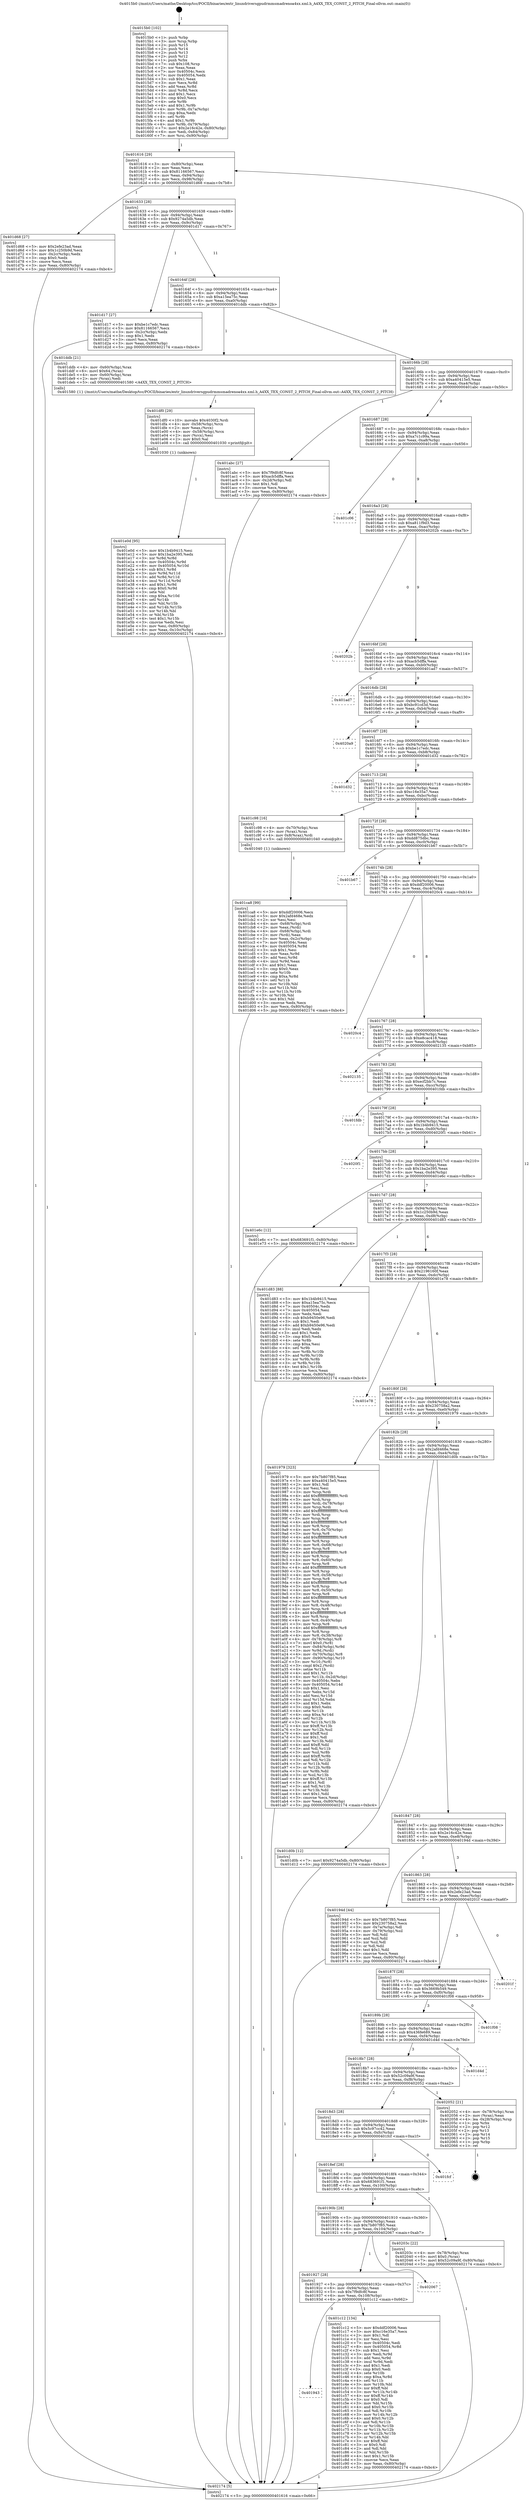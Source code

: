 digraph "0x4015b0" {
  label = "0x4015b0 (/mnt/c/Users/mathe/Desktop/tcc/POCII/binaries/extr_linuxdriversgpudrmmsmadrenoa4xx.xml.h_A4XX_TEX_CONST_2_PITCH_Final-ollvm.out::main(0))"
  labelloc = "t"
  node[shape=record]

  Entry [label="",width=0.3,height=0.3,shape=circle,fillcolor=black,style=filled]
  "0x401616" [label="{
     0x401616 [29]\l
     | [instrs]\l
     &nbsp;&nbsp;0x401616 \<+3\>: mov -0x80(%rbp),%eax\l
     &nbsp;&nbsp;0x401619 \<+2\>: mov %eax,%ecx\l
     &nbsp;&nbsp;0x40161b \<+6\>: sub $0x81166567,%ecx\l
     &nbsp;&nbsp;0x401621 \<+6\>: mov %eax,-0x94(%rbp)\l
     &nbsp;&nbsp;0x401627 \<+6\>: mov %ecx,-0x98(%rbp)\l
     &nbsp;&nbsp;0x40162d \<+6\>: je 0000000000401d68 \<main+0x7b8\>\l
  }"]
  "0x401d68" [label="{
     0x401d68 [27]\l
     | [instrs]\l
     &nbsp;&nbsp;0x401d68 \<+5\>: mov $0x2efe23ad,%eax\l
     &nbsp;&nbsp;0x401d6d \<+5\>: mov $0x1c250b9d,%ecx\l
     &nbsp;&nbsp;0x401d72 \<+3\>: mov -0x2c(%rbp),%edx\l
     &nbsp;&nbsp;0x401d75 \<+3\>: cmp $0x0,%edx\l
     &nbsp;&nbsp;0x401d78 \<+3\>: cmove %ecx,%eax\l
     &nbsp;&nbsp;0x401d7b \<+3\>: mov %eax,-0x80(%rbp)\l
     &nbsp;&nbsp;0x401d7e \<+5\>: jmp 0000000000402174 \<main+0xbc4\>\l
  }"]
  "0x401633" [label="{
     0x401633 [28]\l
     | [instrs]\l
     &nbsp;&nbsp;0x401633 \<+5\>: jmp 0000000000401638 \<main+0x88\>\l
     &nbsp;&nbsp;0x401638 \<+6\>: mov -0x94(%rbp),%eax\l
     &nbsp;&nbsp;0x40163e \<+5\>: sub $0x9274a5db,%eax\l
     &nbsp;&nbsp;0x401643 \<+6\>: mov %eax,-0x9c(%rbp)\l
     &nbsp;&nbsp;0x401649 \<+6\>: je 0000000000401d17 \<main+0x767\>\l
  }"]
  Exit [label="",width=0.3,height=0.3,shape=circle,fillcolor=black,style=filled,peripheries=2]
  "0x401d17" [label="{
     0x401d17 [27]\l
     | [instrs]\l
     &nbsp;&nbsp;0x401d17 \<+5\>: mov $0xbe1c7edc,%eax\l
     &nbsp;&nbsp;0x401d1c \<+5\>: mov $0x81166567,%ecx\l
     &nbsp;&nbsp;0x401d21 \<+3\>: mov -0x2c(%rbp),%edx\l
     &nbsp;&nbsp;0x401d24 \<+3\>: cmp $0x1,%edx\l
     &nbsp;&nbsp;0x401d27 \<+3\>: cmovl %ecx,%eax\l
     &nbsp;&nbsp;0x401d2a \<+3\>: mov %eax,-0x80(%rbp)\l
     &nbsp;&nbsp;0x401d2d \<+5\>: jmp 0000000000402174 \<main+0xbc4\>\l
  }"]
  "0x40164f" [label="{
     0x40164f [28]\l
     | [instrs]\l
     &nbsp;&nbsp;0x40164f \<+5\>: jmp 0000000000401654 \<main+0xa4\>\l
     &nbsp;&nbsp;0x401654 \<+6\>: mov -0x94(%rbp),%eax\l
     &nbsp;&nbsp;0x40165a \<+5\>: sub $0xa15ea75c,%eax\l
     &nbsp;&nbsp;0x40165f \<+6\>: mov %eax,-0xa0(%rbp)\l
     &nbsp;&nbsp;0x401665 \<+6\>: je 0000000000401ddb \<main+0x82b\>\l
  }"]
  "0x401e0d" [label="{
     0x401e0d [95]\l
     | [instrs]\l
     &nbsp;&nbsp;0x401e0d \<+5\>: mov $0x1b4b9415,%esi\l
     &nbsp;&nbsp;0x401e12 \<+5\>: mov $0x1ba2e395,%edx\l
     &nbsp;&nbsp;0x401e17 \<+3\>: xor %r8d,%r8d\l
     &nbsp;&nbsp;0x401e1a \<+8\>: mov 0x40504c,%r9d\l
     &nbsp;&nbsp;0x401e22 \<+8\>: mov 0x405054,%r10d\l
     &nbsp;&nbsp;0x401e2a \<+4\>: sub $0x1,%r8d\l
     &nbsp;&nbsp;0x401e2e \<+3\>: mov %r9d,%r11d\l
     &nbsp;&nbsp;0x401e31 \<+3\>: add %r8d,%r11d\l
     &nbsp;&nbsp;0x401e34 \<+4\>: imul %r11d,%r9d\l
     &nbsp;&nbsp;0x401e38 \<+4\>: and $0x1,%r9d\l
     &nbsp;&nbsp;0x401e3c \<+4\>: cmp $0x0,%r9d\l
     &nbsp;&nbsp;0x401e40 \<+3\>: sete %bl\l
     &nbsp;&nbsp;0x401e43 \<+4\>: cmp $0xa,%r10d\l
     &nbsp;&nbsp;0x401e47 \<+4\>: setl %r14b\l
     &nbsp;&nbsp;0x401e4b \<+3\>: mov %bl,%r15b\l
     &nbsp;&nbsp;0x401e4e \<+3\>: and %r14b,%r15b\l
     &nbsp;&nbsp;0x401e51 \<+3\>: xor %r14b,%bl\l
     &nbsp;&nbsp;0x401e54 \<+3\>: or %bl,%r15b\l
     &nbsp;&nbsp;0x401e57 \<+4\>: test $0x1,%r15b\l
     &nbsp;&nbsp;0x401e5b \<+3\>: cmovne %edx,%esi\l
     &nbsp;&nbsp;0x401e5e \<+3\>: mov %esi,-0x80(%rbp)\l
     &nbsp;&nbsp;0x401e61 \<+6\>: mov %eax,-0x10c(%rbp)\l
     &nbsp;&nbsp;0x401e67 \<+5\>: jmp 0000000000402174 \<main+0xbc4\>\l
  }"]
  "0x401ddb" [label="{
     0x401ddb [21]\l
     | [instrs]\l
     &nbsp;&nbsp;0x401ddb \<+4\>: mov -0x60(%rbp),%rax\l
     &nbsp;&nbsp;0x401ddf \<+6\>: movl $0x64,(%rax)\l
     &nbsp;&nbsp;0x401de5 \<+4\>: mov -0x60(%rbp),%rax\l
     &nbsp;&nbsp;0x401de9 \<+2\>: mov (%rax),%edi\l
     &nbsp;&nbsp;0x401deb \<+5\>: call 0000000000401580 \<A4XX_TEX_CONST_2_PITCH\>\l
     | [calls]\l
     &nbsp;&nbsp;0x401580 \{1\} (/mnt/c/Users/mathe/Desktop/tcc/POCII/binaries/extr_linuxdriversgpudrmmsmadrenoa4xx.xml.h_A4XX_TEX_CONST_2_PITCH_Final-ollvm.out::A4XX_TEX_CONST_2_PITCH)\l
  }"]
  "0x40166b" [label="{
     0x40166b [28]\l
     | [instrs]\l
     &nbsp;&nbsp;0x40166b \<+5\>: jmp 0000000000401670 \<main+0xc0\>\l
     &nbsp;&nbsp;0x401670 \<+6\>: mov -0x94(%rbp),%eax\l
     &nbsp;&nbsp;0x401676 \<+5\>: sub $0xa40415e5,%eax\l
     &nbsp;&nbsp;0x40167b \<+6\>: mov %eax,-0xa4(%rbp)\l
     &nbsp;&nbsp;0x401681 \<+6\>: je 0000000000401abc \<main+0x50c\>\l
  }"]
  "0x401df0" [label="{
     0x401df0 [29]\l
     | [instrs]\l
     &nbsp;&nbsp;0x401df0 \<+10\>: movabs $0x4030f2,%rdi\l
     &nbsp;&nbsp;0x401dfa \<+4\>: mov -0x58(%rbp),%rcx\l
     &nbsp;&nbsp;0x401dfe \<+2\>: mov %eax,(%rcx)\l
     &nbsp;&nbsp;0x401e00 \<+4\>: mov -0x58(%rbp),%rcx\l
     &nbsp;&nbsp;0x401e04 \<+2\>: mov (%rcx),%esi\l
     &nbsp;&nbsp;0x401e06 \<+2\>: mov $0x0,%al\l
     &nbsp;&nbsp;0x401e08 \<+5\>: call 0000000000401030 \<printf@plt\>\l
     | [calls]\l
     &nbsp;&nbsp;0x401030 \{1\} (unknown)\l
  }"]
  "0x401abc" [label="{
     0x401abc [27]\l
     | [instrs]\l
     &nbsp;&nbsp;0x401abc \<+5\>: mov $0x7f9dfc8f,%eax\l
     &nbsp;&nbsp;0x401ac1 \<+5\>: mov $0xacb5dffa,%ecx\l
     &nbsp;&nbsp;0x401ac6 \<+3\>: mov -0x2d(%rbp),%dl\l
     &nbsp;&nbsp;0x401ac9 \<+3\>: test $0x1,%dl\l
     &nbsp;&nbsp;0x401acc \<+3\>: cmovne %ecx,%eax\l
     &nbsp;&nbsp;0x401acf \<+3\>: mov %eax,-0x80(%rbp)\l
     &nbsp;&nbsp;0x401ad2 \<+5\>: jmp 0000000000402174 \<main+0xbc4\>\l
  }"]
  "0x401687" [label="{
     0x401687 [28]\l
     | [instrs]\l
     &nbsp;&nbsp;0x401687 \<+5\>: jmp 000000000040168c \<main+0xdc\>\l
     &nbsp;&nbsp;0x40168c \<+6\>: mov -0x94(%rbp),%eax\l
     &nbsp;&nbsp;0x401692 \<+5\>: sub $0xa7c1c99a,%eax\l
     &nbsp;&nbsp;0x401697 \<+6\>: mov %eax,-0xa8(%rbp)\l
     &nbsp;&nbsp;0x40169d \<+6\>: je 0000000000401c06 \<main+0x656\>\l
  }"]
  "0x401ca8" [label="{
     0x401ca8 [99]\l
     | [instrs]\l
     &nbsp;&nbsp;0x401ca8 \<+5\>: mov $0xddf20006,%ecx\l
     &nbsp;&nbsp;0x401cad \<+5\>: mov $0x2afd468e,%edx\l
     &nbsp;&nbsp;0x401cb2 \<+2\>: xor %esi,%esi\l
     &nbsp;&nbsp;0x401cb4 \<+4\>: mov -0x68(%rbp),%rdi\l
     &nbsp;&nbsp;0x401cb8 \<+2\>: mov %eax,(%rdi)\l
     &nbsp;&nbsp;0x401cba \<+4\>: mov -0x68(%rbp),%rdi\l
     &nbsp;&nbsp;0x401cbe \<+2\>: mov (%rdi),%eax\l
     &nbsp;&nbsp;0x401cc0 \<+3\>: mov %eax,-0x2c(%rbp)\l
     &nbsp;&nbsp;0x401cc3 \<+7\>: mov 0x40504c,%eax\l
     &nbsp;&nbsp;0x401cca \<+8\>: mov 0x405054,%r8d\l
     &nbsp;&nbsp;0x401cd2 \<+3\>: sub $0x1,%esi\l
     &nbsp;&nbsp;0x401cd5 \<+3\>: mov %eax,%r9d\l
     &nbsp;&nbsp;0x401cd8 \<+3\>: add %esi,%r9d\l
     &nbsp;&nbsp;0x401cdb \<+4\>: imul %r9d,%eax\l
     &nbsp;&nbsp;0x401cdf \<+3\>: and $0x1,%eax\l
     &nbsp;&nbsp;0x401ce2 \<+3\>: cmp $0x0,%eax\l
     &nbsp;&nbsp;0x401ce5 \<+4\>: sete %r10b\l
     &nbsp;&nbsp;0x401ce9 \<+4\>: cmp $0xa,%r8d\l
     &nbsp;&nbsp;0x401ced \<+4\>: setl %r11b\l
     &nbsp;&nbsp;0x401cf1 \<+3\>: mov %r10b,%bl\l
     &nbsp;&nbsp;0x401cf4 \<+3\>: and %r11b,%bl\l
     &nbsp;&nbsp;0x401cf7 \<+3\>: xor %r11b,%r10b\l
     &nbsp;&nbsp;0x401cfa \<+3\>: or %r10b,%bl\l
     &nbsp;&nbsp;0x401cfd \<+3\>: test $0x1,%bl\l
     &nbsp;&nbsp;0x401d00 \<+3\>: cmovne %edx,%ecx\l
     &nbsp;&nbsp;0x401d03 \<+3\>: mov %ecx,-0x80(%rbp)\l
     &nbsp;&nbsp;0x401d06 \<+5\>: jmp 0000000000402174 \<main+0xbc4\>\l
  }"]
  "0x401c06" [label="{
     0x401c06\l
  }", style=dashed]
  "0x4016a3" [label="{
     0x4016a3 [28]\l
     | [instrs]\l
     &nbsp;&nbsp;0x4016a3 \<+5\>: jmp 00000000004016a8 \<main+0xf8\>\l
     &nbsp;&nbsp;0x4016a8 \<+6\>: mov -0x94(%rbp),%eax\l
     &nbsp;&nbsp;0x4016ae \<+5\>: sub $0xa811f9d3,%eax\l
     &nbsp;&nbsp;0x4016b3 \<+6\>: mov %eax,-0xac(%rbp)\l
     &nbsp;&nbsp;0x4016b9 \<+6\>: je 000000000040202b \<main+0xa7b\>\l
  }"]
  "0x401943" [label="{
     0x401943\l
  }", style=dashed]
  "0x40202b" [label="{
     0x40202b\l
  }", style=dashed]
  "0x4016bf" [label="{
     0x4016bf [28]\l
     | [instrs]\l
     &nbsp;&nbsp;0x4016bf \<+5\>: jmp 00000000004016c4 \<main+0x114\>\l
     &nbsp;&nbsp;0x4016c4 \<+6\>: mov -0x94(%rbp),%eax\l
     &nbsp;&nbsp;0x4016ca \<+5\>: sub $0xacb5dffa,%eax\l
     &nbsp;&nbsp;0x4016cf \<+6\>: mov %eax,-0xb0(%rbp)\l
     &nbsp;&nbsp;0x4016d5 \<+6\>: je 0000000000401ad7 \<main+0x527\>\l
  }"]
  "0x401c12" [label="{
     0x401c12 [134]\l
     | [instrs]\l
     &nbsp;&nbsp;0x401c12 \<+5\>: mov $0xddf20006,%eax\l
     &nbsp;&nbsp;0x401c17 \<+5\>: mov $0xc16e35a7,%ecx\l
     &nbsp;&nbsp;0x401c1c \<+2\>: mov $0x1,%dl\l
     &nbsp;&nbsp;0x401c1e \<+2\>: xor %esi,%esi\l
     &nbsp;&nbsp;0x401c20 \<+7\>: mov 0x40504c,%edi\l
     &nbsp;&nbsp;0x401c27 \<+8\>: mov 0x405054,%r8d\l
     &nbsp;&nbsp;0x401c2f \<+3\>: sub $0x1,%esi\l
     &nbsp;&nbsp;0x401c32 \<+3\>: mov %edi,%r9d\l
     &nbsp;&nbsp;0x401c35 \<+3\>: add %esi,%r9d\l
     &nbsp;&nbsp;0x401c38 \<+4\>: imul %r9d,%edi\l
     &nbsp;&nbsp;0x401c3c \<+3\>: and $0x1,%edi\l
     &nbsp;&nbsp;0x401c3f \<+3\>: cmp $0x0,%edi\l
     &nbsp;&nbsp;0x401c42 \<+4\>: sete %r10b\l
     &nbsp;&nbsp;0x401c46 \<+4\>: cmp $0xa,%r8d\l
     &nbsp;&nbsp;0x401c4a \<+4\>: setl %r11b\l
     &nbsp;&nbsp;0x401c4e \<+3\>: mov %r10b,%bl\l
     &nbsp;&nbsp;0x401c51 \<+3\>: xor $0xff,%bl\l
     &nbsp;&nbsp;0x401c54 \<+3\>: mov %r11b,%r14b\l
     &nbsp;&nbsp;0x401c57 \<+4\>: xor $0xff,%r14b\l
     &nbsp;&nbsp;0x401c5b \<+3\>: xor $0x0,%dl\l
     &nbsp;&nbsp;0x401c5e \<+3\>: mov %bl,%r15b\l
     &nbsp;&nbsp;0x401c61 \<+4\>: and $0x0,%r15b\l
     &nbsp;&nbsp;0x401c65 \<+3\>: and %dl,%r10b\l
     &nbsp;&nbsp;0x401c68 \<+3\>: mov %r14b,%r12b\l
     &nbsp;&nbsp;0x401c6b \<+4\>: and $0x0,%r12b\l
     &nbsp;&nbsp;0x401c6f \<+3\>: and %dl,%r11b\l
     &nbsp;&nbsp;0x401c72 \<+3\>: or %r10b,%r15b\l
     &nbsp;&nbsp;0x401c75 \<+3\>: or %r11b,%r12b\l
     &nbsp;&nbsp;0x401c78 \<+3\>: xor %r12b,%r15b\l
     &nbsp;&nbsp;0x401c7b \<+3\>: or %r14b,%bl\l
     &nbsp;&nbsp;0x401c7e \<+3\>: xor $0xff,%bl\l
     &nbsp;&nbsp;0x401c81 \<+3\>: or $0x0,%dl\l
     &nbsp;&nbsp;0x401c84 \<+2\>: and %dl,%bl\l
     &nbsp;&nbsp;0x401c86 \<+3\>: or %bl,%r15b\l
     &nbsp;&nbsp;0x401c89 \<+4\>: test $0x1,%r15b\l
     &nbsp;&nbsp;0x401c8d \<+3\>: cmovne %ecx,%eax\l
     &nbsp;&nbsp;0x401c90 \<+3\>: mov %eax,-0x80(%rbp)\l
     &nbsp;&nbsp;0x401c93 \<+5\>: jmp 0000000000402174 \<main+0xbc4\>\l
  }"]
  "0x401ad7" [label="{
     0x401ad7\l
  }", style=dashed]
  "0x4016db" [label="{
     0x4016db [28]\l
     | [instrs]\l
     &nbsp;&nbsp;0x4016db \<+5\>: jmp 00000000004016e0 \<main+0x130\>\l
     &nbsp;&nbsp;0x4016e0 \<+6\>: mov -0x94(%rbp),%eax\l
     &nbsp;&nbsp;0x4016e6 \<+5\>: sub $0xbc91cd3d,%eax\l
     &nbsp;&nbsp;0x4016eb \<+6\>: mov %eax,-0xb4(%rbp)\l
     &nbsp;&nbsp;0x4016f1 \<+6\>: je 00000000004020a9 \<main+0xaf9\>\l
  }"]
  "0x401927" [label="{
     0x401927 [28]\l
     | [instrs]\l
     &nbsp;&nbsp;0x401927 \<+5\>: jmp 000000000040192c \<main+0x37c\>\l
     &nbsp;&nbsp;0x40192c \<+6\>: mov -0x94(%rbp),%eax\l
     &nbsp;&nbsp;0x401932 \<+5\>: sub $0x7f9dfc8f,%eax\l
     &nbsp;&nbsp;0x401937 \<+6\>: mov %eax,-0x108(%rbp)\l
     &nbsp;&nbsp;0x40193d \<+6\>: je 0000000000401c12 \<main+0x662\>\l
  }"]
  "0x4020a9" [label="{
     0x4020a9\l
  }", style=dashed]
  "0x4016f7" [label="{
     0x4016f7 [28]\l
     | [instrs]\l
     &nbsp;&nbsp;0x4016f7 \<+5\>: jmp 00000000004016fc \<main+0x14c\>\l
     &nbsp;&nbsp;0x4016fc \<+6\>: mov -0x94(%rbp),%eax\l
     &nbsp;&nbsp;0x401702 \<+5\>: sub $0xbe1c7edc,%eax\l
     &nbsp;&nbsp;0x401707 \<+6\>: mov %eax,-0xb8(%rbp)\l
     &nbsp;&nbsp;0x40170d \<+6\>: je 0000000000401d32 \<main+0x782\>\l
  }"]
  "0x402067" [label="{
     0x402067\l
  }", style=dashed]
  "0x401d32" [label="{
     0x401d32\l
  }", style=dashed]
  "0x401713" [label="{
     0x401713 [28]\l
     | [instrs]\l
     &nbsp;&nbsp;0x401713 \<+5\>: jmp 0000000000401718 \<main+0x168\>\l
     &nbsp;&nbsp;0x401718 \<+6\>: mov -0x94(%rbp),%eax\l
     &nbsp;&nbsp;0x40171e \<+5\>: sub $0xc16e35a7,%eax\l
     &nbsp;&nbsp;0x401723 \<+6\>: mov %eax,-0xbc(%rbp)\l
     &nbsp;&nbsp;0x401729 \<+6\>: je 0000000000401c98 \<main+0x6e8\>\l
  }"]
  "0x40190b" [label="{
     0x40190b [28]\l
     | [instrs]\l
     &nbsp;&nbsp;0x40190b \<+5\>: jmp 0000000000401910 \<main+0x360\>\l
     &nbsp;&nbsp;0x401910 \<+6\>: mov -0x94(%rbp),%eax\l
     &nbsp;&nbsp;0x401916 \<+5\>: sub $0x7b807f85,%eax\l
     &nbsp;&nbsp;0x40191b \<+6\>: mov %eax,-0x104(%rbp)\l
     &nbsp;&nbsp;0x401921 \<+6\>: je 0000000000402067 \<main+0xab7\>\l
  }"]
  "0x401c98" [label="{
     0x401c98 [16]\l
     | [instrs]\l
     &nbsp;&nbsp;0x401c98 \<+4\>: mov -0x70(%rbp),%rax\l
     &nbsp;&nbsp;0x401c9c \<+3\>: mov (%rax),%rax\l
     &nbsp;&nbsp;0x401c9f \<+4\>: mov 0x8(%rax),%rdi\l
     &nbsp;&nbsp;0x401ca3 \<+5\>: call 0000000000401040 \<atoi@plt\>\l
     | [calls]\l
     &nbsp;&nbsp;0x401040 \{1\} (unknown)\l
  }"]
  "0x40172f" [label="{
     0x40172f [28]\l
     | [instrs]\l
     &nbsp;&nbsp;0x40172f \<+5\>: jmp 0000000000401734 \<main+0x184\>\l
     &nbsp;&nbsp;0x401734 \<+6\>: mov -0x94(%rbp),%eax\l
     &nbsp;&nbsp;0x40173a \<+5\>: sub $0xdd875dbc,%eax\l
     &nbsp;&nbsp;0x40173f \<+6\>: mov %eax,-0xc0(%rbp)\l
     &nbsp;&nbsp;0x401745 \<+6\>: je 0000000000401b67 \<main+0x5b7\>\l
  }"]
  "0x40203c" [label="{
     0x40203c [22]\l
     | [instrs]\l
     &nbsp;&nbsp;0x40203c \<+4\>: mov -0x78(%rbp),%rax\l
     &nbsp;&nbsp;0x402040 \<+6\>: movl $0x0,(%rax)\l
     &nbsp;&nbsp;0x402046 \<+7\>: movl $0x52c09a9f,-0x80(%rbp)\l
     &nbsp;&nbsp;0x40204d \<+5\>: jmp 0000000000402174 \<main+0xbc4\>\l
  }"]
  "0x401b67" [label="{
     0x401b67\l
  }", style=dashed]
  "0x40174b" [label="{
     0x40174b [28]\l
     | [instrs]\l
     &nbsp;&nbsp;0x40174b \<+5\>: jmp 0000000000401750 \<main+0x1a0\>\l
     &nbsp;&nbsp;0x401750 \<+6\>: mov -0x94(%rbp),%eax\l
     &nbsp;&nbsp;0x401756 \<+5\>: sub $0xddf20006,%eax\l
     &nbsp;&nbsp;0x40175b \<+6\>: mov %eax,-0xc4(%rbp)\l
     &nbsp;&nbsp;0x401761 \<+6\>: je 00000000004020c4 \<main+0xb14\>\l
  }"]
  "0x4018ef" [label="{
     0x4018ef [28]\l
     | [instrs]\l
     &nbsp;&nbsp;0x4018ef \<+5\>: jmp 00000000004018f4 \<main+0x344\>\l
     &nbsp;&nbsp;0x4018f4 \<+6\>: mov -0x94(%rbp),%eax\l
     &nbsp;&nbsp;0x4018fa \<+5\>: sub $0x683691f1,%eax\l
     &nbsp;&nbsp;0x4018ff \<+6\>: mov %eax,-0x100(%rbp)\l
     &nbsp;&nbsp;0x401905 \<+6\>: je 000000000040203c \<main+0xa8c\>\l
  }"]
  "0x4020c4" [label="{
     0x4020c4\l
  }", style=dashed]
  "0x401767" [label="{
     0x401767 [28]\l
     | [instrs]\l
     &nbsp;&nbsp;0x401767 \<+5\>: jmp 000000000040176c \<main+0x1bc\>\l
     &nbsp;&nbsp;0x40176c \<+6\>: mov -0x94(%rbp),%eax\l
     &nbsp;&nbsp;0x401772 \<+5\>: sub $0xe8cac418,%eax\l
     &nbsp;&nbsp;0x401777 \<+6\>: mov %eax,-0xc8(%rbp)\l
     &nbsp;&nbsp;0x40177d \<+6\>: je 0000000000402135 \<main+0xb85\>\l
  }"]
  "0x401fcf" [label="{
     0x401fcf\l
  }", style=dashed]
  "0x402135" [label="{
     0x402135\l
  }", style=dashed]
  "0x401783" [label="{
     0x401783 [28]\l
     | [instrs]\l
     &nbsp;&nbsp;0x401783 \<+5\>: jmp 0000000000401788 \<main+0x1d8\>\l
     &nbsp;&nbsp;0x401788 \<+6\>: mov -0x94(%rbp),%eax\l
     &nbsp;&nbsp;0x40178e \<+5\>: sub $0xecf2bb7c,%eax\l
     &nbsp;&nbsp;0x401793 \<+6\>: mov %eax,-0xcc(%rbp)\l
     &nbsp;&nbsp;0x401799 \<+6\>: je 0000000000401fdb \<main+0xa2b\>\l
  }"]
  "0x4018d3" [label="{
     0x4018d3 [28]\l
     | [instrs]\l
     &nbsp;&nbsp;0x4018d3 \<+5\>: jmp 00000000004018d8 \<main+0x328\>\l
     &nbsp;&nbsp;0x4018d8 \<+6\>: mov -0x94(%rbp),%eax\l
     &nbsp;&nbsp;0x4018de \<+5\>: sub $0x5c97cc42,%eax\l
     &nbsp;&nbsp;0x4018e3 \<+6\>: mov %eax,-0xfc(%rbp)\l
     &nbsp;&nbsp;0x4018e9 \<+6\>: je 0000000000401fcf \<main+0xa1f\>\l
  }"]
  "0x401fdb" [label="{
     0x401fdb\l
  }", style=dashed]
  "0x40179f" [label="{
     0x40179f [28]\l
     | [instrs]\l
     &nbsp;&nbsp;0x40179f \<+5\>: jmp 00000000004017a4 \<main+0x1f4\>\l
     &nbsp;&nbsp;0x4017a4 \<+6\>: mov -0x94(%rbp),%eax\l
     &nbsp;&nbsp;0x4017aa \<+5\>: sub $0x1b4b9415,%eax\l
     &nbsp;&nbsp;0x4017af \<+6\>: mov %eax,-0xd0(%rbp)\l
     &nbsp;&nbsp;0x4017b5 \<+6\>: je 00000000004020f1 \<main+0xb41\>\l
  }"]
  "0x402052" [label="{
     0x402052 [21]\l
     | [instrs]\l
     &nbsp;&nbsp;0x402052 \<+4\>: mov -0x78(%rbp),%rax\l
     &nbsp;&nbsp;0x402056 \<+2\>: mov (%rax),%eax\l
     &nbsp;&nbsp;0x402058 \<+4\>: lea -0x28(%rbp),%rsp\l
     &nbsp;&nbsp;0x40205c \<+1\>: pop %rbx\l
     &nbsp;&nbsp;0x40205d \<+2\>: pop %r12\l
     &nbsp;&nbsp;0x40205f \<+2\>: pop %r13\l
     &nbsp;&nbsp;0x402061 \<+2\>: pop %r14\l
     &nbsp;&nbsp;0x402063 \<+2\>: pop %r15\l
     &nbsp;&nbsp;0x402065 \<+1\>: pop %rbp\l
     &nbsp;&nbsp;0x402066 \<+1\>: ret\l
  }"]
  "0x4020f1" [label="{
     0x4020f1\l
  }", style=dashed]
  "0x4017bb" [label="{
     0x4017bb [28]\l
     | [instrs]\l
     &nbsp;&nbsp;0x4017bb \<+5\>: jmp 00000000004017c0 \<main+0x210\>\l
     &nbsp;&nbsp;0x4017c0 \<+6\>: mov -0x94(%rbp),%eax\l
     &nbsp;&nbsp;0x4017c6 \<+5\>: sub $0x1ba2e395,%eax\l
     &nbsp;&nbsp;0x4017cb \<+6\>: mov %eax,-0xd4(%rbp)\l
     &nbsp;&nbsp;0x4017d1 \<+6\>: je 0000000000401e6c \<main+0x8bc\>\l
  }"]
  "0x4018b7" [label="{
     0x4018b7 [28]\l
     | [instrs]\l
     &nbsp;&nbsp;0x4018b7 \<+5\>: jmp 00000000004018bc \<main+0x30c\>\l
     &nbsp;&nbsp;0x4018bc \<+6\>: mov -0x94(%rbp),%eax\l
     &nbsp;&nbsp;0x4018c2 \<+5\>: sub $0x52c09a9f,%eax\l
     &nbsp;&nbsp;0x4018c7 \<+6\>: mov %eax,-0xf8(%rbp)\l
     &nbsp;&nbsp;0x4018cd \<+6\>: je 0000000000402052 \<main+0xaa2\>\l
  }"]
  "0x401e6c" [label="{
     0x401e6c [12]\l
     | [instrs]\l
     &nbsp;&nbsp;0x401e6c \<+7\>: movl $0x683691f1,-0x80(%rbp)\l
     &nbsp;&nbsp;0x401e73 \<+5\>: jmp 0000000000402174 \<main+0xbc4\>\l
  }"]
  "0x4017d7" [label="{
     0x4017d7 [28]\l
     | [instrs]\l
     &nbsp;&nbsp;0x4017d7 \<+5\>: jmp 00000000004017dc \<main+0x22c\>\l
     &nbsp;&nbsp;0x4017dc \<+6\>: mov -0x94(%rbp),%eax\l
     &nbsp;&nbsp;0x4017e2 \<+5\>: sub $0x1c250b9d,%eax\l
     &nbsp;&nbsp;0x4017e7 \<+6\>: mov %eax,-0xd8(%rbp)\l
     &nbsp;&nbsp;0x4017ed \<+6\>: je 0000000000401d83 \<main+0x7d3\>\l
  }"]
  "0x401d4d" [label="{
     0x401d4d\l
  }", style=dashed]
  "0x401d83" [label="{
     0x401d83 [88]\l
     | [instrs]\l
     &nbsp;&nbsp;0x401d83 \<+5\>: mov $0x1b4b9415,%eax\l
     &nbsp;&nbsp;0x401d88 \<+5\>: mov $0xa15ea75c,%ecx\l
     &nbsp;&nbsp;0x401d8d \<+7\>: mov 0x40504c,%edx\l
     &nbsp;&nbsp;0x401d94 \<+7\>: mov 0x405054,%esi\l
     &nbsp;&nbsp;0x401d9b \<+2\>: mov %edx,%edi\l
     &nbsp;&nbsp;0x401d9d \<+6\>: sub $0xb9450e96,%edi\l
     &nbsp;&nbsp;0x401da3 \<+3\>: sub $0x1,%edi\l
     &nbsp;&nbsp;0x401da6 \<+6\>: add $0xb9450e96,%edi\l
     &nbsp;&nbsp;0x401dac \<+3\>: imul %edi,%edx\l
     &nbsp;&nbsp;0x401daf \<+3\>: and $0x1,%edx\l
     &nbsp;&nbsp;0x401db2 \<+3\>: cmp $0x0,%edx\l
     &nbsp;&nbsp;0x401db5 \<+4\>: sete %r8b\l
     &nbsp;&nbsp;0x401db9 \<+3\>: cmp $0xa,%esi\l
     &nbsp;&nbsp;0x401dbc \<+4\>: setl %r9b\l
     &nbsp;&nbsp;0x401dc0 \<+3\>: mov %r8b,%r10b\l
     &nbsp;&nbsp;0x401dc3 \<+3\>: and %r9b,%r10b\l
     &nbsp;&nbsp;0x401dc6 \<+3\>: xor %r9b,%r8b\l
     &nbsp;&nbsp;0x401dc9 \<+3\>: or %r8b,%r10b\l
     &nbsp;&nbsp;0x401dcc \<+4\>: test $0x1,%r10b\l
     &nbsp;&nbsp;0x401dd0 \<+3\>: cmovne %ecx,%eax\l
     &nbsp;&nbsp;0x401dd3 \<+3\>: mov %eax,-0x80(%rbp)\l
     &nbsp;&nbsp;0x401dd6 \<+5\>: jmp 0000000000402174 \<main+0xbc4\>\l
  }"]
  "0x4017f3" [label="{
     0x4017f3 [28]\l
     | [instrs]\l
     &nbsp;&nbsp;0x4017f3 \<+5\>: jmp 00000000004017f8 \<main+0x248\>\l
     &nbsp;&nbsp;0x4017f8 \<+6\>: mov -0x94(%rbp),%eax\l
     &nbsp;&nbsp;0x4017fe \<+5\>: sub $0x2196160f,%eax\l
     &nbsp;&nbsp;0x401803 \<+6\>: mov %eax,-0xdc(%rbp)\l
     &nbsp;&nbsp;0x401809 \<+6\>: je 0000000000401e78 \<main+0x8c8\>\l
  }"]
  "0x40189b" [label="{
     0x40189b [28]\l
     | [instrs]\l
     &nbsp;&nbsp;0x40189b \<+5\>: jmp 00000000004018a0 \<main+0x2f0\>\l
     &nbsp;&nbsp;0x4018a0 \<+6\>: mov -0x94(%rbp),%eax\l
     &nbsp;&nbsp;0x4018a6 \<+5\>: sub $0x436fe689,%eax\l
     &nbsp;&nbsp;0x4018ab \<+6\>: mov %eax,-0xf4(%rbp)\l
     &nbsp;&nbsp;0x4018b1 \<+6\>: je 0000000000401d4d \<main+0x79d\>\l
  }"]
  "0x401e78" [label="{
     0x401e78\l
  }", style=dashed]
  "0x40180f" [label="{
     0x40180f [28]\l
     | [instrs]\l
     &nbsp;&nbsp;0x40180f \<+5\>: jmp 0000000000401814 \<main+0x264\>\l
     &nbsp;&nbsp;0x401814 \<+6\>: mov -0x94(%rbp),%eax\l
     &nbsp;&nbsp;0x40181a \<+5\>: sub $0x230758a2,%eax\l
     &nbsp;&nbsp;0x40181f \<+6\>: mov %eax,-0xe0(%rbp)\l
     &nbsp;&nbsp;0x401825 \<+6\>: je 0000000000401979 \<main+0x3c9\>\l
  }"]
  "0x401f08" [label="{
     0x401f08\l
  }", style=dashed]
  "0x401979" [label="{
     0x401979 [323]\l
     | [instrs]\l
     &nbsp;&nbsp;0x401979 \<+5\>: mov $0x7b807f85,%eax\l
     &nbsp;&nbsp;0x40197e \<+5\>: mov $0xa40415e5,%ecx\l
     &nbsp;&nbsp;0x401983 \<+2\>: mov $0x1,%dl\l
     &nbsp;&nbsp;0x401985 \<+2\>: xor %esi,%esi\l
     &nbsp;&nbsp;0x401987 \<+3\>: mov %rsp,%rdi\l
     &nbsp;&nbsp;0x40198a \<+4\>: add $0xfffffffffffffff0,%rdi\l
     &nbsp;&nbsp;0x40198e \<+3\>: mov %rdi,%rsp\l
     &nbsp;&nbsp;0x401991 \<+4\>: mov %rdi,-0x78(%rbp)\l
     &nbsp;&nbsp;0x401995 \<+3\>: mov %rsp,%rdi\l
     &nbsp;&nbsp;0x401998 \<+4\>: add $0xfffffffffffffff0,%rdi\l
     &nbsp;&nbsp;0x40199c \<+3\>: mov %rdi,%rsp\l
     &nbsp;&nbsp;0x40199f \<+3\>: mov %rsp,%r8\l
     &nbsp;&nbsp;0x4019a2 \<+4\>: add $0xfffffffffffffff0,%r8\l
     &nbsp;&nbsp;0x4019a6 \<+3\>: mov %r8,%rsp\l
     &nbsp;&nbsp;0x4019a9 \<+4\>: mov %r8,-0x70(%rbp)\l
     &nbsp;&nbsp;0x4019ad \<+3\>: mov %rsp,%r8\l
     &nbsp;&nbsp;0x4019b0 \<+4\>: add $0xfffffffffffffff0,%r8\l
     &nbsp;&nbsp;0x4019b4 \<+3\>: mov %r8,%rsp\l
     &nbsp;&nbsp;0x4019b7 \<+4\>: mov %r8,-0x68(%rbp)\l
     &nbsp;&nbsp;0x4019bb \<+3\>: mov %rsp,%r8\l
     &nbsp;&nbsp;0x4019be \<+4\>: add $0xfffffffffffffff0,%r8\l
     &nbsp;&nbsp;0x4019c2 \<+3\>: mov %r8,%rsp\l
     &nbsp;&nbsp;0x4019c5 \<+4\>: mov %r8,-0x60(%rbp)\l
     &nbsp;&nbsp;0x4019c9 \<+3\>: mov %rsp,%r8\l
     &nbsp;&nbsp;0x4019cc \<+4\>: add $0xfffffffffffffff0,%r8\l
     &nbsp;&nbsp;0x4019d0 \<+3\>: mov %r8,%rsp\l
     &nbsp;&nbsp;0x4019d3 \<+4\>: mov %r8,-0x58(%rbp)\l
     &nbsp;&nbsp;0x4019d7 \<+3\>: mov %rsp,%r8\l
     &nbsp;&nbsp;0x4019da \<+4\>: add $0xfffffffffffffff0,%r8\l
     &nbsp;&nbsp;0x4019de \<+3\>: mov %r8,%rsp\l
     &nbsp;&nbsp;0x4019e1 \<+4\>: mov %r8,-0x50(%rbp)\l
     &nbsp;&nbsp;0x4019e5 \<+3\>: mov %rsp,%r8\l
     &nbsp;&nbsp;0x4019e8 \<+4\>: add $0xfffffffffffffff0,%r8\l
     &nbsp;&nbsp;0x4019ec \<+3\>: mov %r8,%rsp\l
     &nbsp;&nbsp;0x4019ef \<+4\>: mov %r8,-0x48(%rbp)\l
     &nbsp;&nbsp;0x4019f3 \<+3\>: mov %rsp,%r8\l
     &nbsp;&nbsp;0x4019f6 \<+4\>: add $0xfffffffffffffff0,%r8\l
     &nbsp;&nbsp;0x4019fa \<+3\>: mov %r8,%rsp\l
     &nbsp;&nbsp;0x4019fd \<+4\>: mov %r8,-0x40(%rbp)\l
     &nbsp;&nbsp;0x401a01 \<+3\>: mov %rsp,%r8\l
     &nbsp;&nbsp;0x401a04 \<+4\>: add $0xfffffffffffffff0,%r8\l
     &nbsp;&nbsp;0x401a08 \<+3\>: mov %r8,%rsp\l
     &nbsp;&nbsp;0x401a0b \<+4\>: mov %r8,-0x38(%rbp)\l
     &nbsp;&nbsp;0x401a0f \<+4\>: mov -0x78(%rbp),%r8\l
     &nbsp;&nbsp;0x401a13 \<+7\>: movl $0x0,(%r8)\l
     &nbsp;&nbsp;0x401a1a \<+7\>: mov -0x84(%rbp),%r9d\l
     &nbsp;&nbsp;0x401a21 \<+3\>: mov %r9d,(%rdi)\l
     &nbsp;&nbsp;0x401a24 \<+4\>: mov -0x70(%rbp),%r8\l
     &nbsp;&nbsp;0x401a28 \<+7\>: mov -0x90(%rbp),%r10\l
     &nbsp;&nbsp;0x401a2f \<+3\>: mov %r10,(%r8)\l
     &nbsp;&nbsp;0x401a32 \<+3\>: cmpl $0x2,(%rdi)\l
     &nbsp;&nbsp;0x401a35 \<+4\>: setne %r11b\l
     &nbsp;&nbsp;0x401a39 \<+4\>: and $0x1,%r11b\l
     &nbsp;&nbsp;0x401a3d \<+4\>: mov %r11b,-0x2d(%rbp)\l
     &nbsp;&nbsp;0x401a41 \<+7\>: mov 0x40504c,%ebx\l
     &nbsp;&nbsp;0x401a48 \<+8\>: mov 0x405054,%r14d\l
     &nbsp;&nbsp;0x401a50 \<+3\>: sub $0x1,%esi\l
     &nbsp;&nbsp;0x401a53 \<+3\>: mov %ebx,%r15d\l
     &nbsp;&nbsp;0x401a56 \<+3\>: add %esi,%r15d\l
     &nbsp;&nbsp;0x401a59 \<+4\>: imul %r15d,%ebx\l
     &nbsp;&nbsp;0x401a5d \<+3\>: and $0x1,%ebx\l
     &nbsp;&nbsp;0x401a60 \<+3\>: cmp $0x0,%ebx\l
     &nbsp;&nbsp;0x401a63 \<+4\>: sete %r11b\l
     &nbsp;&nbsp;0x401a67 \<+4\>: cmp $0xa,%r14d\l
     &nbsp;&nbsp;0x401a6b \<+4\>: setl %r12b\l
     &nbsp;&nbsp;0x401a6f \<+3\>: mov %r11b,%r13b\l
     &nbsp;&nbsp;0x401a72 \<+4\>: xor $0xff,%r13b\l
     &nbsp;&nbsp;0x401a76 \<+3\>: mov %r12b,%sil\l
     &nbsp;&nbsp;0x401a79 \<+4\>: xor $0xff,%sil\l
     &nbsp;&nbsp;0x401a7d \<+3\>: xor $0x1,%dl\l
     &nbsp;&nbsp;0x401a80 \<+3\>: mov %r13b,%dil\l
     &nbsp;&nbsp;0x401a83 \<+4\>: and $0xff,%dil\l
     &nbsp;&nbsp;0x401a87 \<+3\>: and %dl,%r11b\l
     &nbsp;&nbsp;0x401a8a \<+3\>: mov %sil,%r8b\l
     &nbsp;&nbsp;0x401a8d \<+4\>: and $0xff,%r8b\l
     &nbsp;&nbsp;0x401a91 \<+3\>: and %dl,%r12b\l
     &nbsp;&nbsp;0x401a94 \<+3\>: or %r11b,%dil\l
     &nbsp;&nbsp;0x401a97 \<+3\>: or %r12b,%r8b\l
     &nbsp;&nbsp;0x401a9a \<+3\>: xor %r8b,%dil\l
     &nbsp;&nbsp;0x401a9d \<+3\>: or %sil,%r13b\l
     &nbsp;&nbsp;0x401aa0 \<+4\>: xor $0xff,%r13b\l
     &nbsp;&nbsp;0x401aa4 \<+3\>: or $0x1,%dl\l
     &nbsp;&nbsp;0x401aa7 \<+3\>: and %dl,%r13b\l
     &nbsp;&nbsp;0x401aaa \<+3\>: or %r13b,%dil\l
     &nbsp;&nbsp;0x401aad \<+4\>: test $0x1,%dil\l
     &nbsp;&nbsp;0x401ab1 \<+3\>: cmovne %ecx,%eax\l
     &nbsp;&nbsp;0x401ab4 \<+3\>: mov %eax,-0x80(%rbp)\l
     &nbsp;&nbsp;0x401ab7 \<+5\>: jmp 0000000000402174 \<main+0xbc4\>\l
  }"]
  "0x40182b" [label="{
     0x40182b [28]\l
     | [instrs]\l
     &nbsp;&nbsp;0x40182b \<+5\>: jmp 0000000000401830 \<main+0x280\>\l
     &nbsp;&nbsp;0x401830 \<+6\>: mov -0x94(%rbp),%eax\l
     &nbsp;&nbsp;0x401836 \<+5\>: sub $0x2afd468e,%eax\l
     &nbsp;&nbsp;0x40183b \<+6\>: mov %eax,-0xe4(%rbp)\l
     &nbsp;&nbsp;0x401841 \<+6\>: je 0000000000401d0b \<main+0x75b\>\l
  }"]
  "0x40187f" [label="{
     0x40187f [28]\l
     | [instrs]\l
     &nbsp;&nbsp;0x40187f \<+5\>: jmp 0000000000401884 \<main+0x2d4\>\l
     &nbsp;&nbsp;0x401884 \<+6\>: mov -0x94(%rbp),%eax\l
     &nbsp;&nbsp;0x40188a \<+5\>: sub $0x3669b549,%eax\l
     &nbsp;&nbsp;0x40188f \<+6\>: mov %eax,-0xf0(%rbp)\l
     &nbsp;&nbsp;0x401895 \<+6\>: je 0000000000401f08 \<main+0x958\>\l
  }"]
  "0x401d0b" [label="{
     0x401d0b [12]\l
     | [instrs]\l
     &nbsp;&nbsp;0x401d0b \<+7\>: movl $0x9274a5db,-0x80(%rbp)\l
     &nbsp;&nbsp;0x401d12 \<+5\>: jmp 0000000000402174 \<main+0xbc4\>\l
  }"]
  "0x401847" [label="{
     0x401847 [28]\l
     | [instrs]\l
     &nbsp;&nbsp;0x401847 \<+5\>: jmp 000000000040184c \<main+0x29c\>\l
     &nbsp;&nbsp;0x40184c \<+6\>: mov -0x94(%rbp),%eax\l
     &nbsp;&nbsp;0x401852 \<+5\>: sub $0x2e16c42e,%eax\l
     &nbsp;&nbsp;0x401857 \<+6\>: mov %eax,-0xe8(%rbp)\l
     &nbsp;&nbsp;0x40185d \<+6\>: je 000000000040194d \<main+0x39d\>\l
  }"]
  "0x40201f" [label="{
     0x40201f\l
  }", style=dashed]
  "0x40194d" [label="{
     0x40194d [44]\l
     | [instrs]\l
     &nbsp;&nbsp;0x40194d \<+5\>: mov $0x7b807f85,%eax\l
     &nbsp;&nbsp;0x401952 \<+5\>: mov $0x230758a2,%ecx\l
     &nbsp;&nbsp;0x401957 \<+3\>: mov -0x7a(%rbp),%dl\l
     &nbsp;&nbsp;0x40195a \<+4\>: mov -0x79(%rbp),%sil\l
     &nbsp;&nbsp;0x40195e \<+3\>: mov %dl,%dil\l
     &nbsp;&nbsp;0x401961 \<+3\>: and %sil,%dil\l
     &nbsp;&nbsp;0x401964 \<+3\>: xor %sil,%dl\l
     &nbsp;&nbsp;0x401967 \<+3\>: or %dl,%dil\l
     &nbsp;&nbsp;0x40196a \<+4\>: test $0x1,%dil\l
     &nbsp;&nbsp;0x40196e \<+3\>: cmovne %ecx,%eax\l
     &nbsp;&nbsp;0x401971 \<+3\>: mov %eax,-0x80(%rbp)\l
     &nbsp;&nbsp;0x401974 \<+5\>: jmp 0000000000402174 \<main+0xbc4\>\l
  }"]
  "0x401863" [label="{
     0x401863 [28]\l
     | [instrs]\l
     &nbsp;&nbsp;0x401863 \<+5\>: jmp 0000000000401868 \<main+0x2b8\>\l
     &nbsp;&nbsp;0x401868 \<+6\>: mov -0x94(%rbp),%eax\l
     &nbsp;&nbsp;0x40186e \<+5\>: sub $0x2efe23ad,%eax\l
     &nbsp;&nbsp;0x401873 \<+6\>: mov %eax,-0xec(%rbp)\l
     &nbsp;&nbsp;0x401879 \<+6\>: je 000000000040201f \<main+0xa6f\>\l
  }"]
  "0x402174" [label="{
     0x402174 [5]\l
     | [instrs]\l
     &nbsp;&nbsp;0x402174 \<+5\>: jmp 0000000000401616 \<main+0x66\>\l
  }"]
  "0x4015b0" [label="{
     0x4015b0 [102]\l
     | [instrs]\l
     &nbsp;&nbsp;0x4015b0 \<+1\>: push %rbp\l
     &nbsp;&nbsp;0x4015b1 \<+3\>: mov %rsp,%rbp\l
     &nbsp;&nbsp;0x4015b4 \<+2\>: push %r15\l
     &nbsp;&nbsp;0x4015b6 \<+2\>: push %r14\l
     &nbsp;&nbsp;0x4015b8 \<+2\>: push %r13\l
     &nbsp;&nbsp;0x4015ba \<+2\>: push %r12\l
     &nbsp;&nbsp;0x4015bc \<+1\>: push %rbx\l
     &nbsp;&nbsp;0x4015bd \<+7\>: sub $0x108,%rsp\l
     &nbsp;&nbsp;0x4015c4 \<+2\>: xor %eax,%eax\l
     &nbsp;&nbsp;0x4015c6 \<+7\>: mov 0x40504c,%ecx\l
     &nbsp;&nbsp;0x4015cd \<+7\>: mov 0x405054,%edx\l
     &nbsp;&nbsp;0x4015d4 \<+3\>: sub $0x1,%eax\l
     &nbsp;&nbsp;0x4015d7 \<+3\>: mov %ecx,%r8d\l
     &nbsp;&nbsp;0x4015da \<+3\>: add %eax,%r8d\l
     &nbsp;&nbsp;0x4015dd \<+4\>: imul %r8d,%ecx\l
     &nbsp;&nbsp;0x4015e1 \<+3\>: and $0x1,%ecx\l
     &nbsp;&nbsp;0x4015e4 \<+3\>: cmp $0x0,%ecx\l
     &nbsp;&nbsp;0x4015e7 \<+4\>: sete %r9b\l
     &nbsp;&nbsp;0x4015eb \<+4\>: and $0x1,%r9b\l
     &nbsp;&nbsp;0x4015ef \<+4\>: mov %r9b,-0x7a(%rbp)\l
     &nbsp;&nbsp;0x4015f3 \<+3\>: cmp $0xa,%edx\l
     &nbsp;&nbsp;0x4015f6 \<+4\>: setl %r9b\l
     &nbsp;&nbsp;0x4015fa \<+4\>: and $0x1,%r9b\l
     &nbsp;&nbsp;0x4015fe \<+4\>: mov %r9b,-0x79(%rbp)\l
     &nbsp;&nbsp;0x401602 \<+7\>: movl $0x2e16c42e,-0x80(%rbp)\l
     &nbsp;&nbsp;0x401609 \<+6\>: mov %edi,-0x84(%rbp)\l
     &nbsp;&nbsp;0x40160f \<+7\>: mov %rsi,-0x90(%rbp)\l
  }"]
  Entry -> "0x4015b0" [label=" 1"]
  "0x401616" -> "0x401d68" [label=" 1"]
  "0x401616" -> "0x401633" [label=" 12"]
  "0x402052" -> Exit [label=" 1"]
  "0x401633" -> "0x401d17" [label=" 1"]
  "0x401633" -> "0x40164f" [label=" 11"]
  "0x40203c" -> "0x402174" [label=" 1"]
  "0x40164f" -> "0x401ddb" [label=" 1"]
  "0x40164f" -> "0x40166b" [label=" 10"]
  "0x401e6c" -> "0x402174" [label=" 1"]
  "0x40166b" -> "0x401abc" [label=" 1"]
  "0x40166b" -> "0x401687" [label=" 9"]
  "0x401e0d" -> "0x402174" [label=" 1"]
  "0x401687" -> "0x401c06" [label=" 0"]
  "0x401687" -> "0x4016a3" [label=" 9"]
  "0x401df0" -> "0x401e0d" [label=" 1"]
  "0x4016a3" -> "0x40202b" [label=" 0"]
  "0x4016a3" -> "0x4016bf" [label=" 9"]
  "0x401ddb" -> "0x401df0" [label=" 1"]
  "0x4016bf" -> "0x401ad7" [label=" 0"]
  "0x4016bf" -> "0x4016db" [label=" 9"]
  "0x401d83" -> "0x402174" [label=" 1"]
  "0x4016db" -> "0x4020a9" [label=" 0"]
  "0x4016db" -> "0x4016f7" [label=" 9"]
  "0x401d17" -> "0x402174" [label=" 1"]
  "0x4016f7" -> "0x401d32" [label=" 0"]
  "0x4016f7" -> "0x401713" [label=" 9"]
  "0x401d0b" -> "0x402174" [label=" 1"]
  "0x401713" -> "0x401c98" [label=" 1"]
  "0x401713" -> "0x40172f" [label=" 8"]
  "0x401c98" -> "0x401ca8" [label=" 1"]
  "0x40172f" -> "0x401b67" [label=" 0"]
  "0x40172f" -> "0x40174b" [label=" 8"]
  "0x401c12" -> "0x402174" [label=" 1"]
  "0x40174b" -> "0x4020c4" [label=" 0"]
  "0x40174b" -> "0x401767" [label=" 8"]
  "0x401927" -> "0x401c12" [label=" 1"]
  "0x401767" -> "0x402135" [label=" 0"]
  "0x401767" -> "0x401783" [label=" 8"]
  "0x401d68" -> "0x402174" [label=" 1"]
  "0x401783" -> "0x401fdb" [label=" 0"]
  "0x401783" -> "0x40179f" [label=" 8"]
  "0x40190b" -> "0x402067" [label=" 0"]
  "0x40179f" -> "0x4020f1" [label=" 0"]
  "0x40179f" -> "0x4017bb" [label=" 8"]
  "0x401ca8" -> "0x402174" [label=" 1"]
  "0x4017bb" -> "0x401e6c" [label=" 1"]
  "0x4017bb" -> "0x4017d7" [label=" 7"]
  "0x4018ef" -> "0x40203c" [label=" 1"]
  "0x4017d7" -> "0x401d83" [label=" 1"]
  "0x4017d7" -> "0x4017f3" [label=" 6"]
  "0x401927" -> "0x401943" [label=" 0"]
  "0x4017f3" -> "0x401e78" [label=" 0"]
  "0x4017f3" -> "0x40180f" [label=" 6"]
  "0x4018d3" -> "0x401fcf" [label=" 0"]
  "0x40180f" -> "0x401979" [label=" 1"]
  "0x40180f" -> "0x40182b" [label=" 5"]
  "0x40190b" -> "0x401927" [label=" 1"]
  "0x40182b" -> "0x401d0b" [label=" 1"]
  "0x40182b" -> "0x401847" [label=" 4"]
  "0x4018b7" -> "0x402052" [label=" 1"]
  "0x401847" -> "0x40194d" [label=" 1"]
  "0x401847" -> "0x401863" [label=" 3"]
  "0x40194d" -> "0x402174" [label=" 1"]
  "0x4015b0" -> "0x401616" [label=" 1"]
  "0x402174" -> "0x401616" [label=" 12"]
  "0x4018ef" -> "0x40190b" [label=" 1"]
  "0x401979" -> "0x402174" [label=" 1"]
  "0x401abc" -> "0x402174" [label=" 1"]
  "0x40189b" -> "0x4018b7" [label=" 3"]
  "0x401863" -> "0x40201f" [label=" 0"]
  "0x401863" -> "0x40187f" [label=" 3"]
  "0x4018b7" -> "0x4018d3" [label=" 2"]
  "0x40187f" -> "0x401f08" [label=" 0"]
  "0x40187f" -> "0x40189b" [label=" 3"]
  "0x4018d3" -> "0x4018ef" [label=" 2"]
  "0x40189b" -> "0x401d4d" [label=" 0"]
}
